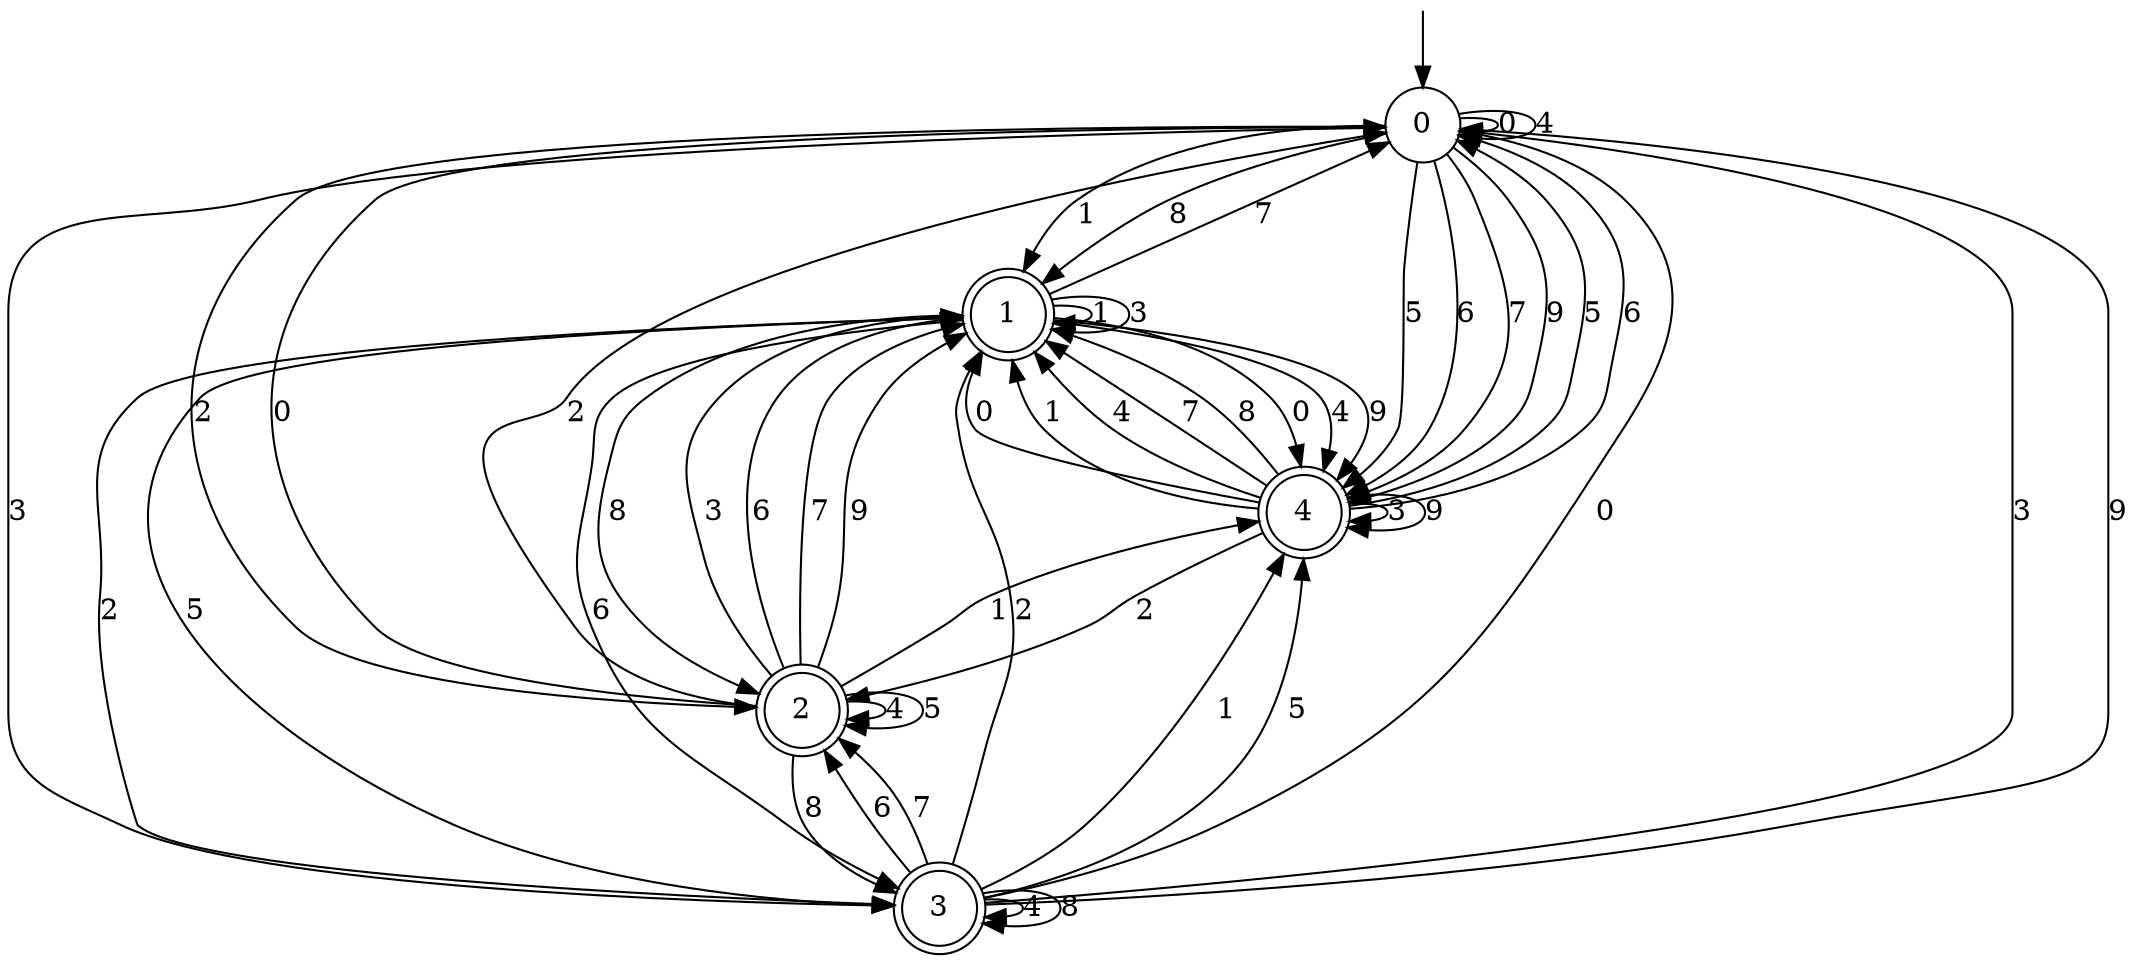 digraph g {

	s0 [shape="circle" label="0"];
	s1 [shape="doublecircle" label="1"];
	s2 [shape="doublecircle" label="2"];
	s3 [shape="doublecircle" label="3"];
	s4 [shape="doublecircle" label="4"];
	s0 -> s0 [label="0"];
	s0 -> s1 [label="1"];
	s0 -> s2 [label="2"];
	s0 -> s3 [label="3"];
	s0 -> s0 [label="4"];
	s0 -> s4 [label="5"];
	s0 -> s4 [label="6"];
	s0 -> s4 [label="7"];
	s0 -> s1 [label="8"];
	s0 -> s4 [label="9"];
	s1 -> s4 [label="0"];
	s1 -> s1 [label="1"];
	s1 -> s3 [label="2"];
	s1 -> s1 [label="3"];
	s1 -> s4 [label="4"];
	s1 -> s3 [label="5"];
	s1 -> s3 [label="6"];
	s1 -> s0 [label="7"];
	s1 -> s2 [label="8"];
	s1 -> s4 [label="9"];
	s2 -> s0 [label="0"];
	s2 -> s4 [label="1"];
	s2 -> s0 [label="2"];
	s2 -> s1 [label="3"];
	s2 -> s2 [label="4"];
	s2 -> s2 [label="5"];
	s2 -> s1 [label="6"];
	s2 -> s1 [label="7"];
	s2 -> s3 [label="8"];
	s2 -> s1 [label="9"];
	s3 -> s0 [label="0"];
	s3 -> s4 [label="1"];
	s3 -> s1 [label="2"];
	s3 -> s0 [label="3"];
	s3 -> s3 [label="4"];
	s3 -> s4 [label="5"];
	s3 -> s2 [label="6"];
	s3 -> s2 [label="7"];
	s3 -> s3 [label="8"];
	s3 -> s0 [label="9"];
	s4 -> s1 [label="0"];
	s4 -> s1 [label="1"];
	s4 -> s2 [label="2"];
	s4 -> s4 [label="3"];
	s4 -> s1 [label="4"];
	s4 -> s0 [label="5"];
	s4 -> s0 [label="6"];
	s4 -> s1 [label="7"];
	s4 -> s1 [label="8"];
	s4 -> s4 [label="9"];

__start0 [label="" shape="none" width="0" height="0"];
__start0 -> s0;

}
